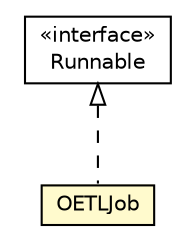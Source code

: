 #!/usr/local/bin/dot
#
# Class diagram 
# Generated by UMLGraph version R5_6-24-gf6e263 (http://www.umlgraph.org/)
#

digraph G {
	edge [fontname="Helvetica",fontsize=10,labelfontname="Helvetica",labelfontsize=10];
	node [fontname="Helvetica",fontsize=10,shape=plaintext];
	nodesep=0.25;
	ranksep=0.5;
	// com.orientechnologies.orient.etl.http.OETLJob
	c1658217 [label=<<table title="com.orientechnologies.orient.etl.http.OETLJob" border="0" cellborder="1" cellspacing="0" cellpadding="2" port="p" bgcolor="lemonChiffon" href="./OETLJob.html">
		<tr><td><table border="0" cellspacing="0" cellpadding="1">
<tr><td align="center" balign="center"> OETLJob </td></tr>
		</table></td></tr>
		</table>>, URL="./OETLJob.html", fontname="Helvetica", fontcolor="black", fontsize=10.0];
	//com.orientechnologies.orient.etl.http.OETLJob implements java.lang.Runnable
	c1658274:p -> c1658217:p [dir=back,arrowtail=empty,style=dashed];
	// java.lang.Runnable
	c1658274 [label=<<table title="java.lang.Runnable" border="0" cellborder="1" cellspacing="0" cellpadding="2" port="p" href="http://java.sun.com/j2se/1.4.2/docs/api/java/lang/Runnable.html">
		<tr><td><table border="0" cellspacing="0" cellpadding="1">
<tr><td align="center" balign="center"> &#171;interface&#187; </td></tr>
<tr><td align="center" balign="center"> Runnable </td></tr>
		</table></td></tr>
		</table>>, URL="http://java.sun.com/j2se/1.4.2/docs/api/java/lang/Runnable.html", fontname="Helvetica", fontcolor="black", fontsize=10.0];
}

